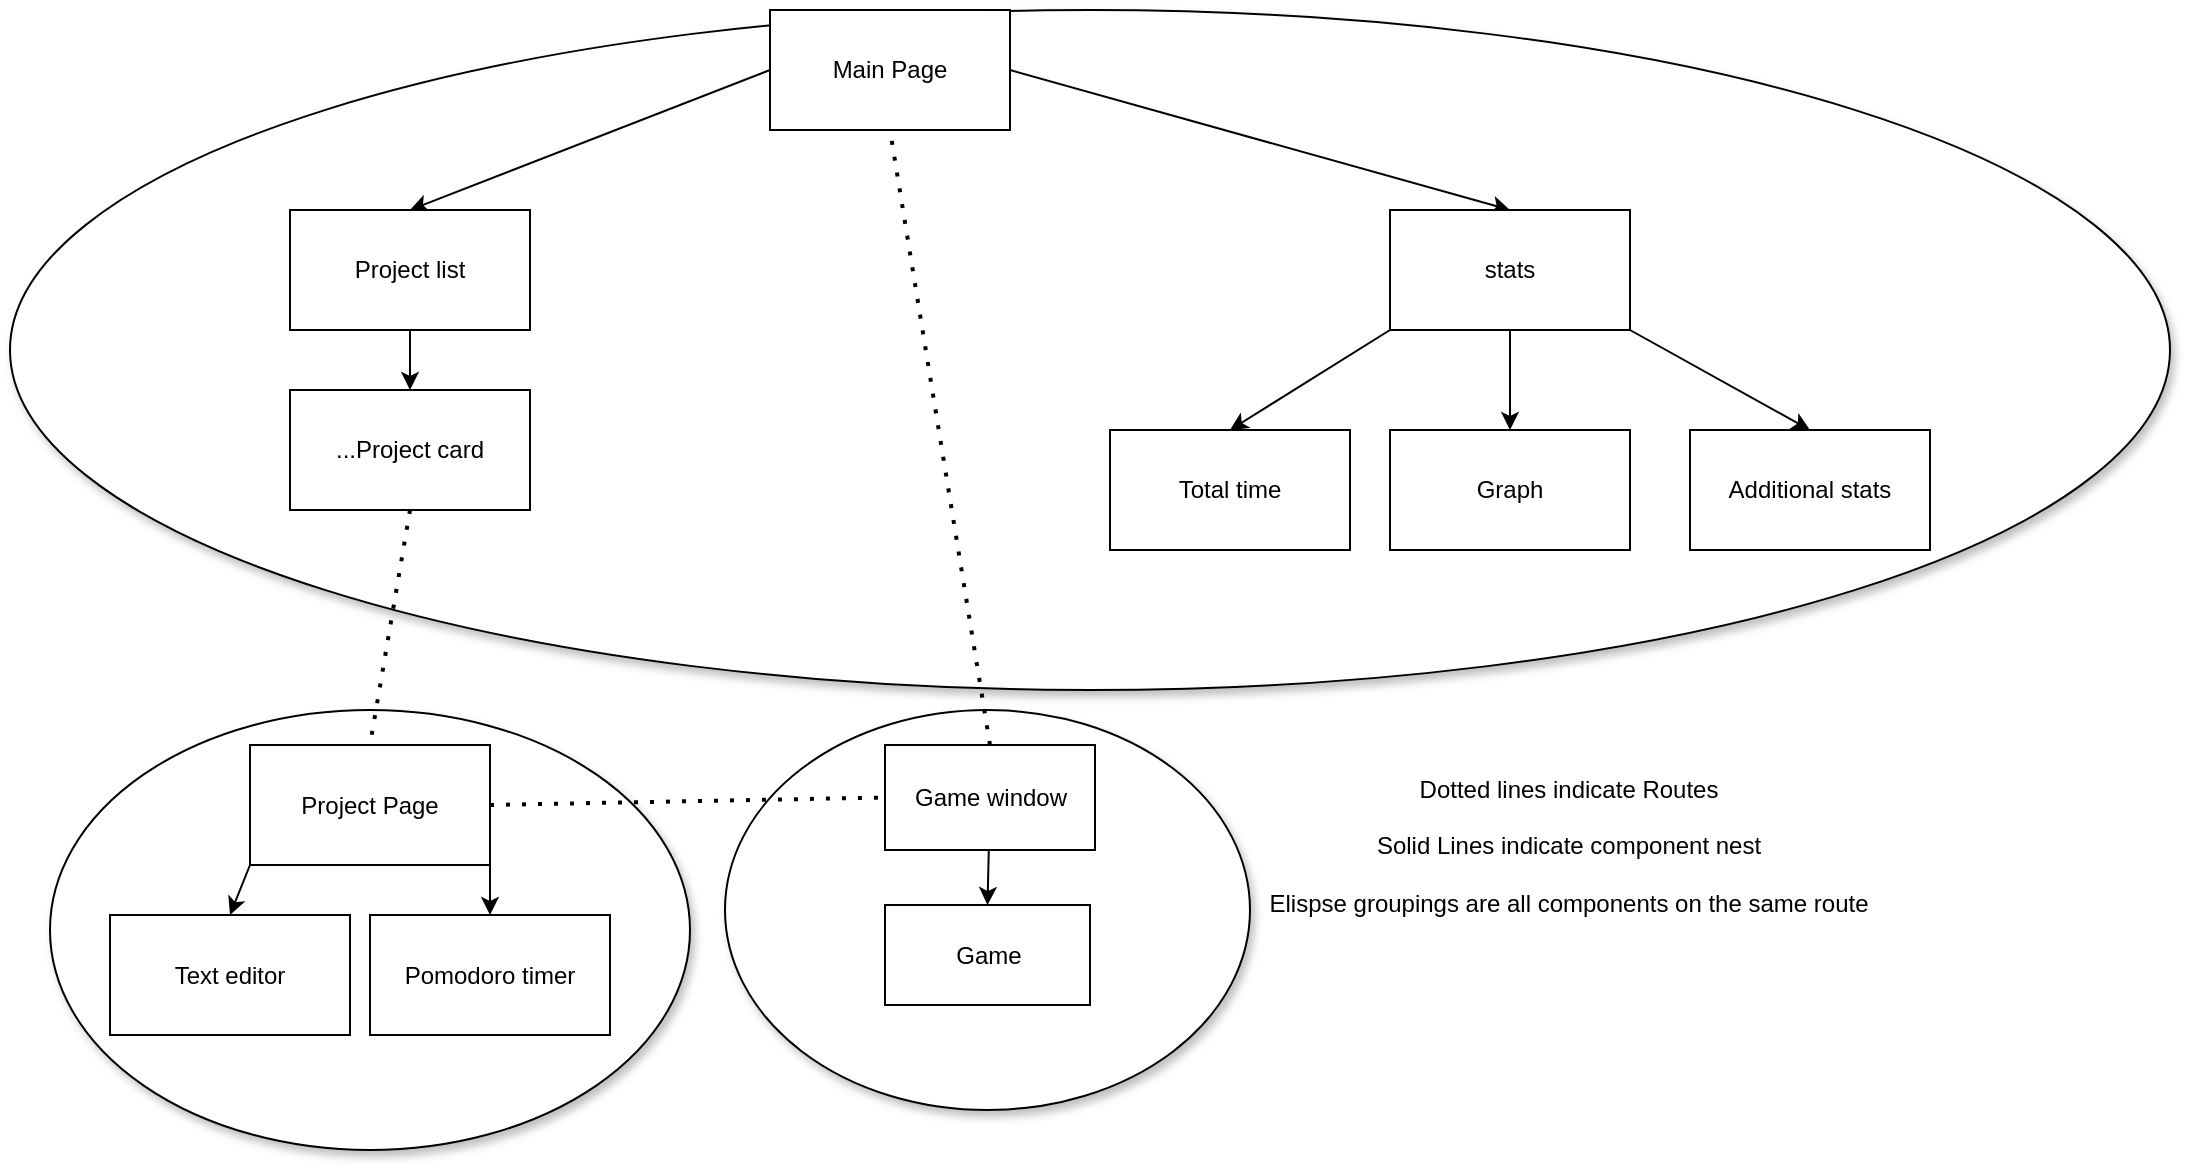 <mxfile>
    <diagram id="atb7A0UMUG4EyTinilFe" name="Page-1">
        <mxGraphModel dx="2066" dy="1723" grid="1" gridSize="10" guides="1" tooltips="1" connect="1" arrows="1" fold="1" page="1" pageScale="1" pageWidth="850" pageHeight="1100" background="none" math="0" shadow="0">
            <root>
                <mxCell id="0"/>
                <mxCell id="1" parent="0"/>
                <mxCell id="52" value="" style="ellipse;whiteSpace=wrap;html=1;shadow=1;rounded=0;" vertex="1" parent="1">
                    <mxGeometry x="217.5" y="340" width="262.5" height="200" as="geometry"/>
                </mxCell>
                <mxCell id="51" value="" style="ellipse;whiteSpace=wrap;html=1;shadow=1;rounded=0;" vertex="1" parent="1">
                    <mxGeometry x="-120" y="340" width="320" height="220" as="geometry"/>
                </mxCell>
                <mxCell id="49" value="" style="ellipse;whiteSpace=wrap;html=1;shadow=1;rounded=0;" vertex="1" parent="1">
                    <mxGeometry x="-140" y="-10" width="1080" height="340" as="geometry"/>
                </mxCell>
                <mxCell id="36" value="Dotted lines indicate Routes&lt;br&gt;&lt;br&gt;Solid Lines indicate component nest&lt;br&gt;&lt;br&gt;Elispse groupings are all components on the same route" style="text;html=1;align=center;verticalAlign=middle;resizable=0;points=[];autosize=1;strokeColor=none;fillColor=none;shadow=1;rounded=0;" vertex="1" parent="1">
                    <mxGeometry x="479" y="362.5" width="320" height="90" as="geometry"/>
                </mxCell>
                <mxCell id="10" style="edgeStyle=none;html=1;exitX=0;exitY=0.5;exitDx=0;exitDy=0;entryX=0.5;entryY=0;entryDx=0;entryDy=0;rounded=0;" parent="1" source="2" target="3" edge="1">
                    <mxGeometry relative="1" as="geometry"/>
                </mxCell>
                <mxCell id="12" style="edgeStyle=none;html=1;exitX=1;exitY=0.5;exitDx=0;exitDy=0;entryX=0.5;entryY=0;entryDx=0;entryDy=0;rounded=0;" parent="1" source="2" target="4" edge="1">
                    <mxGeometry relative="1" as="geometry"/>
                </mxCell>
                <mxCell id="2" value="Main Page" style="rounded=0;whiteSpace=wrap;html=1;" parent="1" vertex="1">
                    <mxGeometry x="240" y="-10" width="120" height="60" as="geometry"/>
                </mxCell>
                <mxCell id="16" style="edgeStyle=none;html=1;exitX=0.5;exitY=1;exitDx=0;exitDy=0;entryX=0.5;entryY=0;entryDx=0;entryDy=0;rounded=0;" parent="1" source="3" target="8" edge="1">
                    <mxGeometry relative="1" as="geometry"/>
                </mxCell>
                <mxCell id="3" value="Project list" style="rounded=0;whiteSpace=wrap;html=1;" parent="1" vertex="1">
                    <mxGeometry y="90" width="120" height="60" as="geometry"/>
                </mxCell>
                <mxCell id="13" style="edgeStyle=none;html=1;exitX=0.5;exitY=1;exitDx=0;exitDy=0;entryX=0.5;entryY=0;entryDx=0;entryDy=0;rounded=0;" parent="1" source="4" target="6" edge="1">
                    <mxGeometry relative="1" as="geometry"/>
                </mxCell>
                <mxCell id="14" style="edgeStyle=none;html=1;exitX=0;exitY=1;exitDx=0;exitDy=0;entryX=0.5;entryY=0;entryDx=0;entryDy=0;rounded=0;" parent="1" source="4" target="5" edge="1">
                    <mxGeometry relative="1" as="geometry"/>
                </mxCell>
                <mxCell id="15" style="edgeStyle=none;html=1;exitX=1;exitY=1;exitDx=0;exitDy=0;entryX=0.5;entryY=0;entryDx=0;entryDy=0;rounded=0;" parent="1" source="4" target="7" edge="1">
                    <mxGeometry relative="1" as="geometry"/>
                </mxCell>
                <mxCell id="4" value="stats" style="rounded=0;whiteSpace=wrap;html=1;" parent="1" vertex="1">
                    <mxGeometry x="550" y="90" width="120" height="60" as="geometry"/>
                </mxCell>
                <mxCell id="5" value="Total time" style="rounded=0;whiteSpace=wrap;html=1;" parent="1" vertex="1">
                    <mxGeometry x="410" y="200" width="120" height="60" as="geometry"/>
                </mxCell>
                <mxCell id="6" value="Graph" style="rounded=0;whiteSpace=wrap;html=1;" parent="1" vertex="1">
                    <mxGeometry x="550" y="200" width="120" height="60" as="geometry"/>
                </mxCell>
                <mxCell id="7" value="Additional stats" style="rounded=0;whiteSpace=wrap;html=1;" parent="1" vertex="1">
                    <mxGeometry x="700" y="200" width="120" height="60" as="geometry"/>
                </mxCell>
                <mxCell id="8" value="...Project card" style="rounded=0;whiteSpace=wrap;html=1;" parent="1" vertex="1">
                    <mxGeometry y="180" width="120" height="60" as="geometry"/>
                </mxCell>
                <mxCell id="20" value="Pomodoro timer" style="rounded=0;whiteSpace=wrap;html=1;" parent="1" vertex="1">
                    <mxGeometry x="40" y="442.5" width="120" height="60" as="geometry"/>
                </mxCell>
                <mxCell id="24" style="edgeStyle=none;html=1;exitX=1;exitY=1;exitDx=0;exitDy=0;entryX=0.5;entryY=0;entryDx=0;entryDy=0;rounded=0;" edge="1" parent="1" source="23" target="20">
                    <mxGeometry relative="1" as="geometry"/>
                </mxCell>
                <mxCell id="26" style="edgeStyle=none;html=1;exitX=0;exitY=1;exitDx=0;exitDy=0;entryX=0.5;entryY=0;entryDx=0;entryDy=0;rounded=0;" edge="1" parent="1" source="23" target="25">
                    <mxGeometry relative="1" as="geometry"/>
                </mxCell>
                <mxCell id="23" value="Project Page" style="rounded=0;whiteSpace=wrap;html=1;" parent="1" vertex="1">
                    <mxGeometry x="-20" y="357.5" width="120" height="60" as="geometry"/>
                </mxCell>
                <mxCell id="25" value="Text editor" style="rounded=0;whiteSpace=wrap;html=1;" vertex="1" parent="1">
                    <mxGeometry x="-90" y="442.5" width="120" height="60" as="geometry"/>
                </mxCell>
                <mxCell id="44" style="edgeStyle=none;html=1;entryX=0.5;entryY=0;entryDx=0;entryDy=0;rounded=0;" edge="1" parent="1" source="27" target="43">
                    <mxGeometry relative="1" as="geometry"/>
                </mxCell>
                <mxCell id="27" value="Game window" style="rounded=0;whiteSpace=wrap;html=1;" vertex="1" parent="1">
                    <mxGeometry x="297.5" y="357.5" width="105" height="52.5" as="geometry"/>
                </mxCell>
                <mxCell id="39" value="" style="endArrow=none;dashed=1;html=1;dashPattern=1 3;strokeWidth=2;exitX=0.5;exitY=1;exitDx=0;exitDy=0;entryX=0.5;entryY=0;entryDx=0;entryDy=0;rounded=0;" edge="1" parent="1" source="8" target="23">
                    <mxGeometry width="50" height="50" relative="1" as="geometry">
                        <mxPoint x="580" y="330" as="sourcePoint"/>
                        <mxPoint x="630" y="280" as="targetPoint"/>
                    </mxGeometry>
                </mxCell>
                <mxCell id="40" value="" style="endArrow=none;dashed=1;html=1;dashPattern=1 3;strokeWidth=2;exitX=1;exitY=0.5;exitDx=0;exitDy=0;entryX=0;entryY=0.5;entryDx=0;entryDy=0;rounded=0;" edge="1" parent="1" source="23" target="27">
                    <mxGeometry width="50" height="50" relative="1" as="geometry">
                        <mxPoint x="480" y="327.5" as="sourcePoint"/>
                        <mxPoint x="530" y="277.5" as="targetPoint"/>
                    </mxGeometry>
                </mxCell>
                <mxCell id="42" value="" style="endArrow=none;dashed=1;html=1;dashPattern=1 3;strokeWidth=2;exitX=0.5;exitY=0;exitDx=0;exitDy=0;entryX=0.5;entryY=1;entryDx=0;entryDy=0;rounded=0;" edge="1" parent="1" source="27" target="2">
                    <mxGeometry width="50" height="50" relative="1" as="geometry">
                        <mxPoint x="580" y="330" as="sourcePoint"/>
                        <mxPoint x="630" y="280" as="targetPoint"/>
                    </mxGeometry>
                </mxCell>
                <mxCell id="43" value="Game" style="rounded=0;whiteSpace=wrap;html=1;" vertex="1" parent="1">
                    <mxGeometry x="297.5" y="437.5" width="102.5" height="50" as="geometry"/>
                </mxCell>
            </root>
        </mxGraphModel>
    </diagram>
</mxfile>